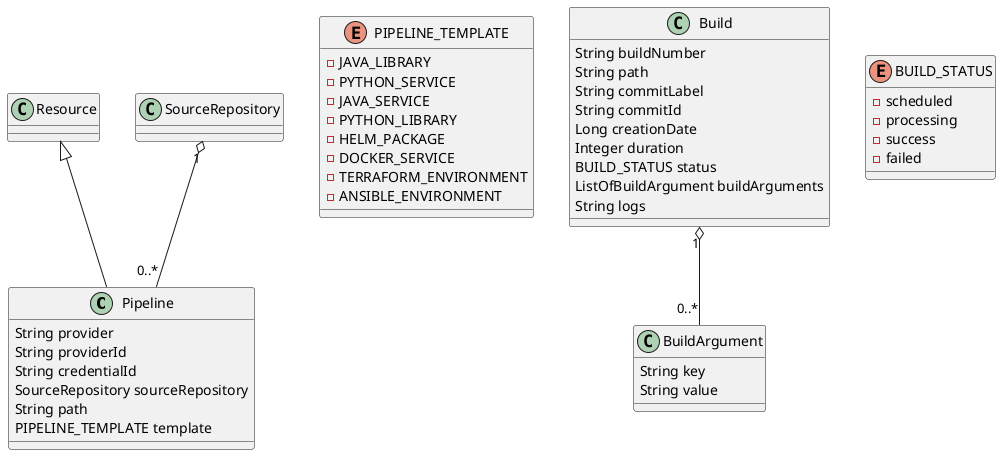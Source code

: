 @startuml
class  Pipeline {
  String provider
  String providerId
  String credentialId
  SourceRepository sourceRepository
  String path
  PIPELINE_TEMPLATE template
}
Resource <|-- Pipeline
SourceRepository "1" o-- "0..*" Pipeline


enum PIPELINE_TEMPLATE {
    - JAVA_LIBRARY
    - PYTHON_SERVICE
    - JAVA_SERVICE
    - PYTHON_LIBRARY
    - HELM_PACKAGE
    - DOCKER_SERVICE
    - TERRAFORM_ENVIRONMENT
    - ANSIBLE_ENVIRONMENT
}


class Build {
  String buildNumber
  String path
  String commitLabel
  String commitId
  Long creationDate
  Integer duration
  BUILD_STATUS status
  ListOfBuildArgument buildArguments
  String logs
}
Build "1" o-- "0..*" BuildArgument

class BuildArgument {
  String key
  String value
}

enum BUILD_STATUS {
  - scheduled
  - processing
  - success
  - failed 
}
@enduml